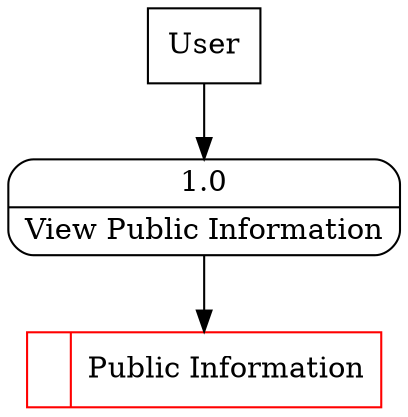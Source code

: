 digraph dfd2{ 
node[shape=record]
200 [label="<f0>  |<f1> Public Information " color=red];
201 [label="User" shape=box];
202 [label="{<f0> 1.0|<f1> View Public Information }" shape=Mrecord];
201 -> 202
202 -> 200
}